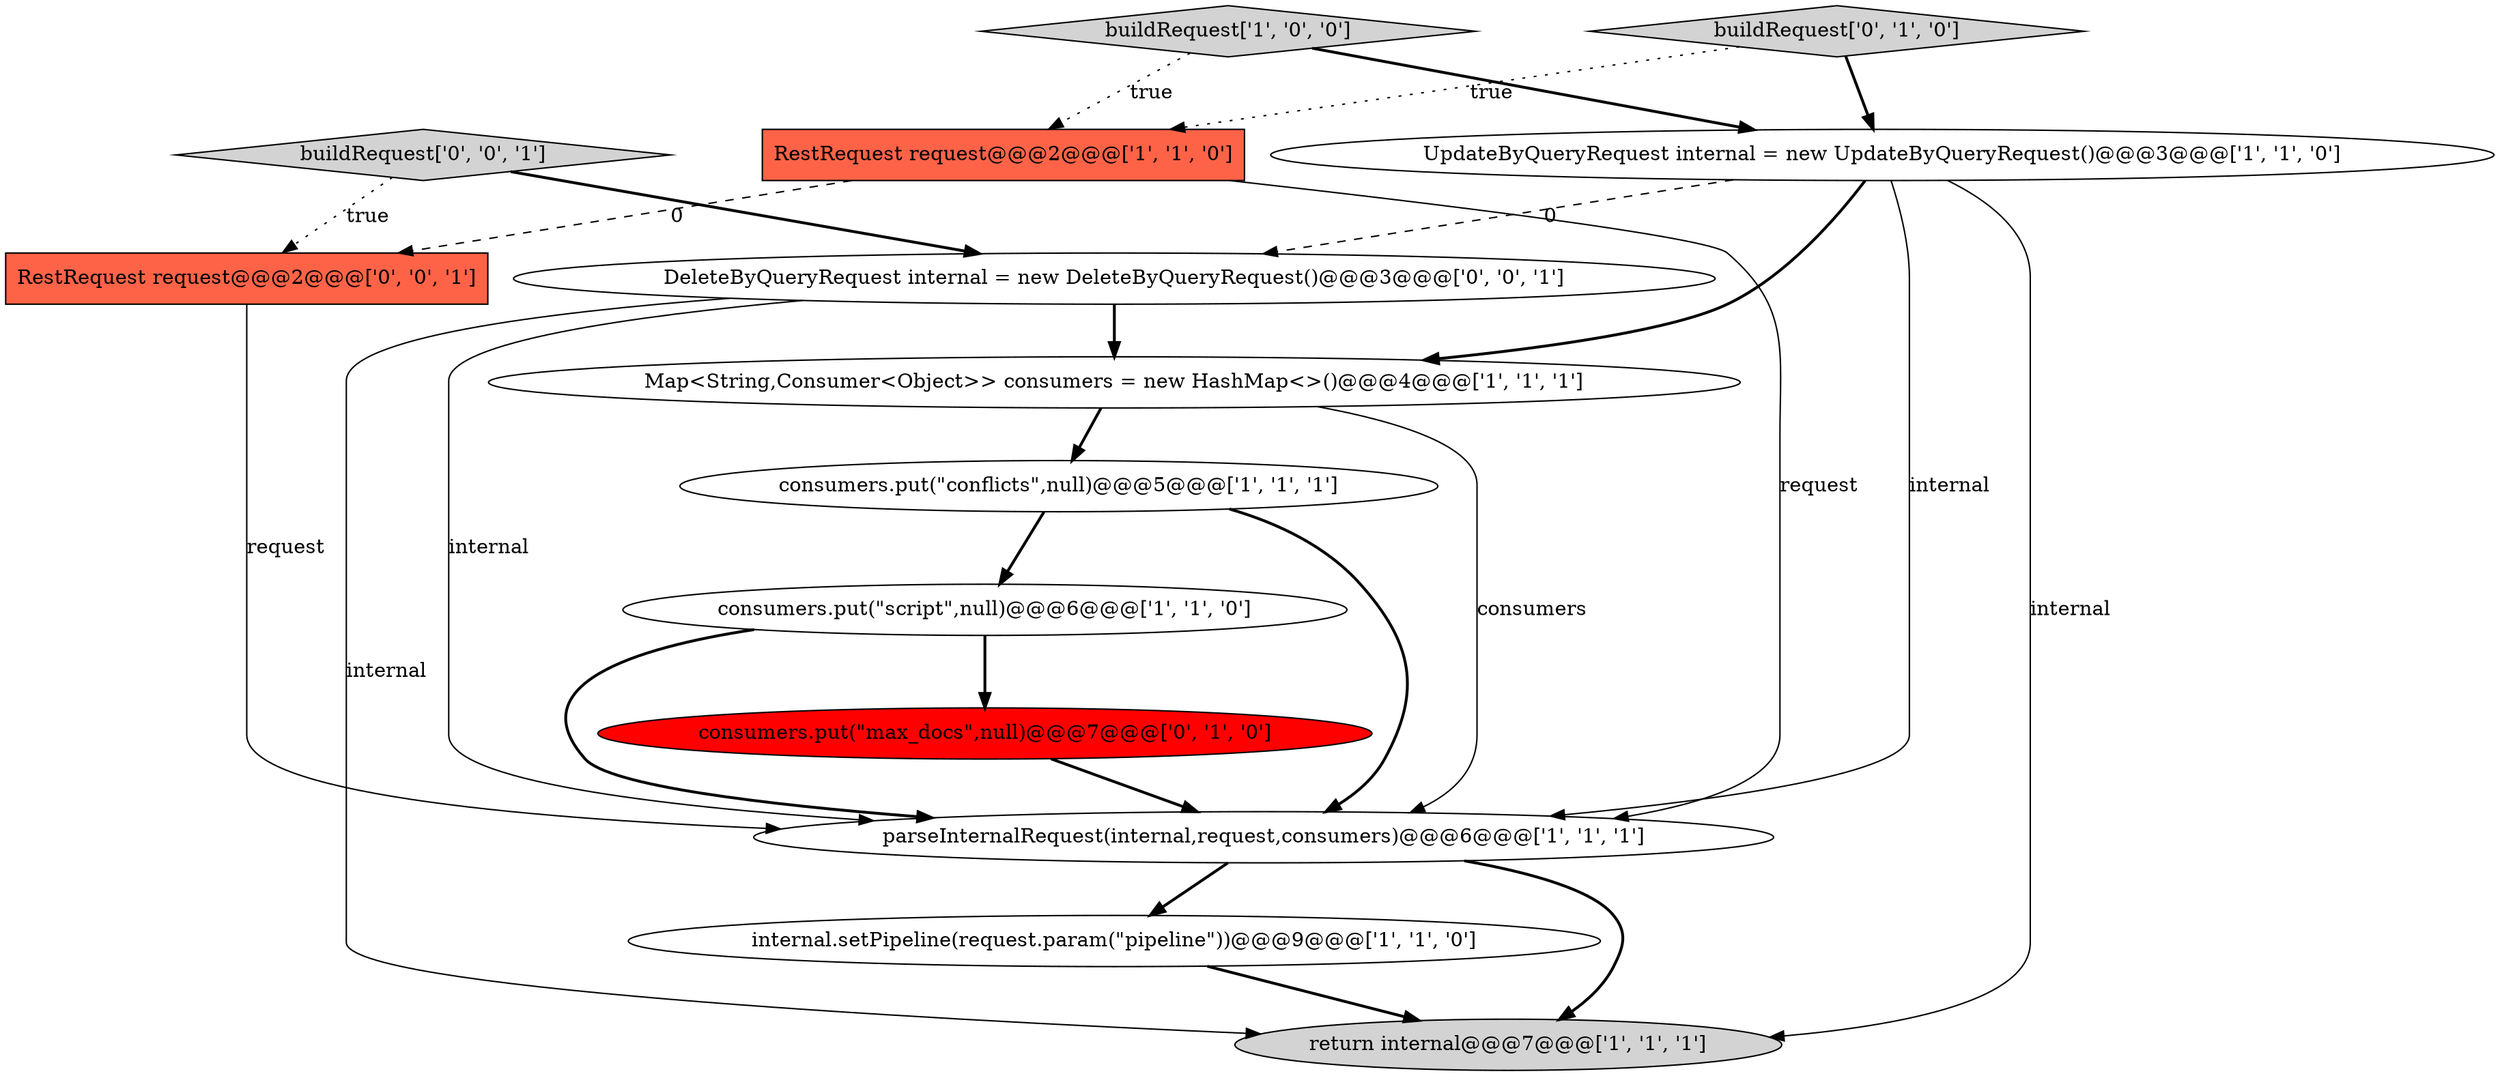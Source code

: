 digraph {
6 [style = filled, label = "UpdateByQueryRequest internal = new UpdateByQueryRequest()@@@3@@@['1', '1', '0']", fillcolor = white, shape = ellipse image = "AAA0AAABBB1BBB"];
11 [style = filled, label = "RestRequest request@@@2@@@['0', '0', '1']", fillcolor = tomato, shape = box image = "AAA0AAABBB3BBB"];
0 [style = filled, label = "RestRequest request@@@2@@@['1', '1', '0']", fillcolor = tomato, shape = box image = "AAA0AAABBB1BBB"];
7 [style = filled, label = "internal.setPipeline(request.param(\"pipeline\"))@@@9@@@['1', '1', '0']", fillcolor = white, shape = ellipse image = "AAA0AAABBB1BBB"];
2 [style = filled, label = "Map<String,Consumer<Object>> consumers = new HashMap<>()@@@4@@@['1', '1', '1']", fillcolor = white, shape = ellipse image = "AAA0AAABBB1BBB"];
8 [style = filled, label = "return internal@@@7@@@['1', '1', '1']", fillcolor = lightgray, shape = ellipse image = "AAA0AAABBB1BBB"];
12 [style = filled, label = "DeleteByQueryRequest internal = new DeleteByQueryRequest()@@@3@@@['0', '0', '1']", fillcolor = white, shape = ellipse image = "AAA0AAABBB3BBB"];
13 [style = filled, label = "buildRequest['0', '0', '1']", fillcolor = lightgray, shape = diamond image = "AAA0AAABBB3BBB"];
10 [style = filled, label = "consumers.put(\"max_docs\",null)@@@7@@@['0', '1', '0']", fillcolor = red, shape = ellipse image = "AAA1AAABBB2BBB"];
1 [style = filled, label = "buildRequest['1', '0', '0']", fillcolor = lightgray, shape = diamond image = "AAA0AAABBB1BBB"];
9 [style = filled, label = "buildRequest['0', '1', '0']", fillcolor = lightgray, shape = diamond image = "AAA0AAABBB2BBB"];
5 [style = filled, label = "consumers.put(\"script\",null)@@@6@@@['1', '1', '0']", fillcolor = white, shape = ellipse image = "AAA0AAABBB1BBB"];
3 [style = filled, label = "consumers.put(\"conflicts\",null)@@@5@@@['1', '1', '1']", fillcolor = white, shape = ellipse image = "AAA0AAABBB1BBB"];
4 [style = filled, label = "parseInternalRequest(internal,request,consumers)@@@6@@@['1', '1', '1']", fillcolor = white, shape = ellipse image = "AAA0AAABBB1BBB"];
12->8 [style = solid, label="internal"];
5->10 [style = bold, label=""];
9->0 [style = dotted, label="true"];
2->4 [style = solid, label="consumers"];
12->4 [style = solid, label="internal"];
2->3 [style = bold, label=""];
0->11 [style = dashed, label="0"];
7->8 [style = bold, label=""];
0->4 [style = solid, label="request"];
3->4 [style = bold, label=""];
4->7 [style = bold, label=""];
9->6 [style = bold, label=""];
6->2 [style = bold, label=""];
6->12 [style = dashed, label="0"];
11->4 [style = solid, label="request"];
12->2 [style = bold, label=""];
3->5 [style = bold, label=""];
1->6 [style = bold, label=""];
13->12 [style = bold, label=""];
5->4 [style = bold, label=""];
10->4 [style = bold, label=""];
6->4 [style = solid, label="internal"];
4->8 [style = bold, label=""];
13->11 [style = dotted, label="true"];
1->0 [style = dotted, label="true"];
6->8 [style = solid, label="internal"];
}
